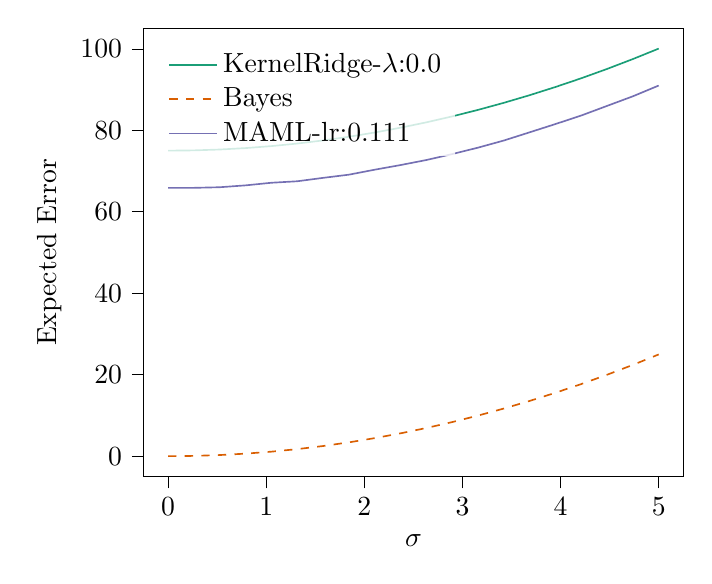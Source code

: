 % This file was created with tikzplotlib v0.10.1.
\begin{tikzpicture}

\definecolor{chocolate217952}{RGB}{217,95,2}
\definecolor{darkcyan27158119}{RGB}{27,158,119}
\definecolor{darkgray176}{RGB}{176,176,176}
\definecolor{lightslategray117112179}{RGB}{117,112,179}

\begin{axis}[
legend cell align={left},
legend style={
  fill opacity=0.8,
  draw opacity=1,
  text opacity=1,
  at={(0.03,0.97)},
  anchor=north west,
  draw=none
},
tick align=outside,
tick pos=left,
x grid style={darkgray176},
xlabel={\(\displaystyle \sigma\)},
xmin=-0.25, xmax=5.25,
xtick style={color=black},
y grid style={darkgray176},
ylabel={Expected Error},
ymin=-5.002, ymax=105.048,
ytick style={color=black}
]
\addplot [semithick, darkcyan27158119]
table {%
0 74.991
0.263 75.063
0.526 75.274
0.789 75.624
1.053 76.111
1.316 76.738
1.579 77.503
1.842 78.406
2.105 79.448
2.368 80.628
2.632 81.947
2.895 83.404
3.158 84.999
3.421 86.734
3.684 88.606
3.947 90.617
4.211 92.767
4.474 95.055
4.737 97.481
5 100.046
};
\addlegendentry{KernelRidge-$\lambda$:0.0}
\addplot [semithick, chocolate217952, dashed]
table {%
0 0
0.263 0.069
0.526 0.277
0.789 0.622
1.053 1.107
1.316 1.729
1.579 2.49
1.842 3.389
2.105 4.427
2.368 5.602
2.632 6.917
2.895 8.369
3.158 9.96
3.421 11.689
3.684 13.556
3.947 15.562
4.211 17.706
4.474 19.989
4.737 22.41
5 24.969
};
\addlegendentry{Bayes}
\addplot [semithick, lightslategray117112179]
table {%
0 65.856
0.263 65.867
0.526 66.014
0.789 66.474
1.053 67.115
1.316 67.48
1.579 68.315
1.842 69.098
2.105 70.318
2.368 71.457
2.632 72.695
2.895 74.155
3.158 75.73
3.421 77.479
3.684 79.493
3.947 81.522
4.211 83.623
4.474 85.984
4.737 88.34
5 90.979
};
\addlegendentry{MAML-lr:0.111}
\end{axis}

\end{tikzpicture}
